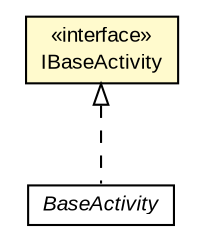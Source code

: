 #!/usr/local/bin/dot
#
# Class diagram 
# Generated by UMLGraph version R5_6-24-gf6e263 (http://www.umlgraph.org/)
#

digraph G {
	edge [fontname="arial",fontsize=10,labelfontname="arial",labelfontsize=10];
	node [fontname="arial",fontsize=10,shape=plaintext];
	nodesep=0.25;
	ranksep=0.5;
	// org.osmdroid.model.BaseActivity
	c57390 [label=<<table title="org.osmdroid.model.BaseActivity" border="0" cellborder="1" cellspacing="0" cellpadding="2" port="p" href="./BaseActivity.html">
		<tr><td><table border="0" cellspacing="0" cellpadding="1">
<tr><td align="center" balign="center"><font face="arial italic"> BaseActivity </font></td></tr>
		</table></td></tr>
		</table>>, URL="./BaseActivity.html", fontname="arial", fontcolor="black", fontsize=10.0];
	// org.osmdroid.model.IBaseActivity
	c57391 [label=<<table title="org.osmdroid.model.IBaseActivity" border="0" cellborder="1" cellspacing="0" cellpadding="2" port="p" bgcolor="lemonChiffon" href="./IBaseActivity.html">
		<tr><td><table border="0" cellspacing="0" cellpadding="1">
<tr><td align="center" balign="center"> &#171;interface&#187; </td></tr>
<tr><td align="center" balign="center"> IBaseActivity </td></tr>
		</table></td></tr>
		</table>>, URL="./IBaseActivity.html", fontname="arial", fontcolor="black", fontsize=10.0];
	//org.osmdroid.model.BaseActivity implements org.osmdroid.model.IBaseActivity
	c57391:p -> c57390:p [dir=back,arrowtail=empty,style=dashed];
}

